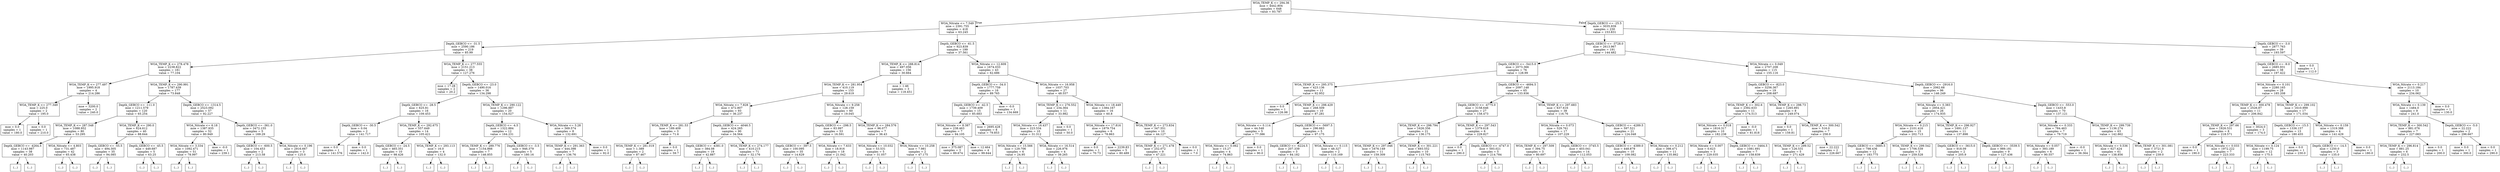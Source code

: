 digraph Tree {
node [shape=box] ;
0 [label="WOA_TEMP_K <= 294.36\nmse = 4442.804\nsamples = 648\nvalue = 93.787"] ;
1 [label="WOA_Nitrate <= 7.549\nmse = 2391.755\nsamples = 418\nvalue = 63.245"] ;
0 -> 1 [labeldistance=2.5, labelangle=45, headlabel="True"] ;
2 [label="Depth_GEBCO <= -31.5\nmse = 2590.186\nsamples = 219\nvalue = 85.99"] ;
1 -> 2 ;
3 [label="WOA_TEMP_K <= 278.478\nmse = 2238.822\nsamples = 181\nvalue = 77.104"] ;
2 -> 3 ;
4 [label="WOA_TEMP_K <= 277.497\nmse = 1995.918\nsamples = 4\nvalue = 214.286"] ;
3 -> 4 ;
5 [label="WOA_TEMP_K <= 277.349\nmse = 225.0\nsamples = 2\nvalue = 195.0"] ;
4 -> 5 ;
6 [label="mse = 0.0\nsamples = 1\nvalue = 180.0"] ;
5 -> 6 ;
7 [label="mse = 0.0\nsamples = 1\nvalue = 210.0"] ;
5 -> 7 ;
8 [label="mse = 3200.0\nsamples = 2\nvalue = 240.0"] ;
4 -> 8 ;
9 [label="WOA_TEMP_K <= 290.991\nmse = 1787.439\nsamples = 177\nvalue = 73.848"] ;
3 -> 9 ;
10 [label="Depth_GEBCO <= -111.0\nmse = 1211.579\nsamples = 120\nvalue = 65.254"] ;
9 -> 10 ;
11 [label="WOA_TEMP_K <= 287.548\nmse = 1088.952\nsamples = 80\nvalue = 53.295"] ;
10 -> 11 ;
12 [label="Depth_GEBCO <= -4264.5\nmse = 1143.987\nsamples = 38\nvalue = 40.203"] ;
11 -> 12 ;
13 [label="(...)"] ;
12 -> 13 ;
22 [label="(...)"] ;
12 -> 22 ;
63 [label="WOA_Nitrate <= 4.803\nmse = 731.487\nsamples = 42\nvalue = 65.438"] ;
11 -> 63 ;
64 [label="(...)"] ;
63 -> 64 ;
125 [label="(...)"] ;
63 -> 125 ;
128 [label="WOA_TEMP_K <= 290.0\nmse = 624.612\nsamples = 40\nvalue = 88.644"] ;
10 -> 128 ;
129 [label="Depth_GEBCO <= -55.5\nmse = 494.305\nsamples = 35\nvalue = 94.085"] ;
128 -> 129 ;
130 [label="(...)"] ;
129 -> 130 ;
149 [label="(...)"] ;
129 -> 149 ;
188 [label="Depth_GEBCO <= -45.5\nmse = 449.687\nsamples = 5\nvalue = 63.25"] ;
128 -> 188 ;
189 [label="(...)"] ;
188 -> 189 ;
192 [label="(...)"] ;
188 -> 192 ;
197 [label="Depth_GEBCO <= -1314.5\nmse = 2523.092\nsamples = 57\nvalue = 92.227"] ;
9 -> 197 ;
198 [label="WOA_Nitrate <= 6.18\nmse = 1387.935\nsamples = 52\nvalue = 80.949"] ;
197 -> 198 ;
199 [label="WOA_Nitrate <= 3.334\nmse = 1092.471\nsamples = 51\nvalue = 78.997"] ;
198 -> 199 ;
200 [label="(...)"] ;
199 -> 200 ;
277 [label="(...)"] ;
199 -> 277 ;
288 [label="mse = -0.0\nsamples = 1\nvalue = 239.1"] ;
198 -> 288 ;
289 [label="Depth_GEBCO <= -361.0\nmse = 3472.155\nsamples = 5\nvalue = 169.29"] ;
197 -> 289 ;
290 [label="Depth_GEBCO <= -600.5\nmse = 104.453\nsamples = 2\nvalue = 213.58"] ;
289 -> 290 ;
291 [label="(...)"] ;
290 -> 291 ;
292 [label="(...)"] ;
290 -> 292 ;
293 [label="WOA_Nitrate <= 0.196\nmse = 2916.667\nsamples = 3\nvalue = 125.0"] ;
289 -> 293 ;
294 [label="(...)"] ;
293 -> 294 ;
295 [label="(...)"] ;
293 -> 295 ;
298 [label="WOA_TEMP_K <= 277.555\nmse = 2151.213\nsamples = 38\nvalue = 127.276"] ;
2 -> 298 ;
299 [label="mse = 17.28\nsamples = 2\nvalue = 20.2"] ;
298 -> 299 ;
300 [label="Depth_GEBCO <= -23.0\nmse = 1490.016\nsamples = 36\nvalue = 134.298"] ;
298 -> 300 ;
301 [label="Depth_GEBCO <= -28.5\nmse = 625.81\nsamples = 16\nvalue = 109.453"] ;
300 -> 301 ;
302 [label="Depth_GEBCO <= -30.5\nmse = 0.04\nsamples = 2\nvalue = 141.717"] ;
301 -> 302 ;
303 [label="mse = 0.0\nsamples = 1\nvalue = 141.576"] ;
302 -> 303 ;
304 [label="mse = 0.0\nsamples = 1\nvalue = 142.0"] ;
302 -> 304 ;
305 [label="WOA_TEMP_K <= 292.675\nmse = 557.649\nsamples = 14\nvalue = 105.421"] ;
301 -> 305 ;
306 [label="Depth_GEBCO <= -24.5\nmse = 465.351\nsamples = 10\nvalue = 98.426"] ;
305 -> 306 ;
307 [label="(...)"] ;
306 -> 307 ;
320 [label="(...)"] ;
306 -> 320 ;
321 [label="WOA_TEMP_K <= 293.113\nmse = 16.0\nsamples = 4\nvalue = 132.0"] ;
305 -> 321 ;
322 [label="(...)"] ;
321 -> 322 ;
323 [label="(...)"] ;
321 -> 323 ;
324 [label="WOA_TEMP_K <= 290.122\nmse = 1296.887\nsamples = 20\nvalue = 154.027"] ;
300 -> 324 ;
325 [label="Depth_GEBCO <= -4.5\nmse = 1322.884\nsamples = 12\nvalue = 164.231"] ;
324 -> 325 ;
326 [label="WOA_TEMP_K <= 289.776\nmse = 1154.866\nsamples = 7\nvalue = 146.855"] ;
325 -> 326 ;
327 [label="(...)"] ;
326 -> 327 ;
336 [label="(...)"] ;
326 -> 336 ;
337 [label="Depth_GEBCO <= -3.5\nmse = 946.379\nsamples = 5\nvalue = 180.16"] ;
325 -> 337 ;
338 [label="(...)"] ;
337 -> 338 ;
341 [label="(...)"] ;
337 -> 341 ;
346 [label="WOA_Nitrate <= 3.28\nmse = 569.574\nsamples = 8\nvalue = 132.691"] ;
324 -> 346 ;
347 [label="WOA_TEMP_K <= 291.363\nmse = 444.398\nsamples = 7\nvalue = 136.76"] ;
346 -> 347 ;
348 [label="(...)"] ;
347 -> 348 ;
353 [label="(...)"] ;
347 -> 353 ;
360 [label="mse = 0.0\nsamples = 1\nvalue = 92.0"] ;
346 -> 360 ;
361 [label="Depth_GEBCO <= -61.5\nmse = 923.839\nsamples = 199\nvalue = 37.561"] ;
1 -> 361 ;
362 [label="WOA_TEMP_K <= 288.814\nmse = 497.056\nsamples = 156\nvalue = 30.664"] ;
361 -> 362 ;
363 [label="WOA_TEMP_K <= 281.954\nmse = 410.119\nsamples = 153\nvalue = 29.619"] ;
362 -> 363 ;
364 [label="WOA_Nitrate <= 7.828\nmse = 472.807\nsamples = 93\nvalue = 36.237"] ;
363 -> 364 ;
365 [label="WOA_TEMP_K <= 281.53\nmse = 189.409\nsamples = 3\nvalue = 71.6"] ;
364 -> 365 ;
366 [label="WOA_TEMP_K <= 281.019\nmse = 1.389\nsamples = 2\nvalue = 87.467"] ;
365 -> 366 ;
367 [label="(...)"] ;
366 -> 367 ;
368 [label="(...)"] ;
366 -> 368 ;
369 [label="mse = 0.0\nsamples = 1\nvalue = 59.7"] ;
365 -> 369 ;
370 [label="Depth_GEBCO <= -4046.5\nmse = 424.265\nsamples = 90\nvalue = 34.564"] ;
364 -> 370 ;
371 [label="Depth_GEBCO <= -4381.0\nmse = 384.08\nsamples = 19\nvalue = 42.887"] ;
370 -> 371 ;
372 [label="(...)"] ;
371 -> 372 ;
399 [label="(...)"] ;
371 -> 399 ;
408 [label="WOA_TEMP_K <= 274.177\nmse = 410.215\nsamples = 71\nvalue = 32.176"] ;
370 -> 408 ;
409 [label="(...)"] ;
408 -> 409 ;
476 [label="(...)"] ;
408 -> 476 ;
533 [label="WOA_Nitrate <= 9.258\nmse = 128.159\nsamples = 60\nvalue = 19.045"] ;
363 -> 533 ;
534 [label="Depth_GEBCO <= -298.5\nmse = 83.997\nsamples = 53\nvalue = 16.591"] ;
533 -> 534 ;
535 [label="Depth_GEBCO <= -397.5\nmse = 100.095\nsamples = 35\nvalue = 14.629"] ;
534 -> 535 ;
536 [label="(...)"] ;
535 -> 536 ;
559 [label="(...)"] ;
535 -> 559 ;
566 [label="WOA_Nitrate <= 7.633\nmse = 18.916\nsamples = 18\nvalue = 21.042"] ;
534 -> 566 ;
567 [label="(...)"] ;
566 -> 567 ;
568 [label="(...)"] ;
566 -> 568 ;
585 [label="WOA_TEMP_K <= 284.576\nmse = 96.077\nsamples = 7\nvalue = 36.43"] ;
533 -> 585 ;
586 [label="WOA_Nitrate <= 10.032\nmse = 53.531\nsamples = 5\nvalue = 31.057"] ;
585 -> 586 ;
587 [label="(...)"] ;
586 -> 587 ;
594 [label="(...)"] ;
586 -> 594 ;
595 [label="WOA_Nitrate <= 10.258\nmse = 7.981\nsamples = 2\nvalue = 47.175"] ;
585 -> 595 ;
596 [label="(...)"] ;
595 -> 596 ;
597 [label="(...)"] ;
595 -> 597 ;
598 [label="mse = 1.46\nsamples = 3\nvalue = 118.451"] ;
362 -> 598 ;
599 [label="WOA_Nitrate <= 12.609\nmse = 1674.033\nsamples = 43\nvalue = 62.686"] ;
361 -> 599 ;
600 [label="Depth_GEBCO <= -34.0\nmse = 1777.759\nsamples = 16\nvalue = 89.765"] ;
599 -> 600 ;
601 [label="Depth_GEBCO <= -42.5\nmse = 1739.409\nsamples = 15\nvalue = 85.683"] ;
600 -> 601 ;
602 [label="WOA_Nitrate <= 8.387\nmse = 238.463\nsamples = 7\nvalue = 94.105"] ;
601 -> 602 ;
603 [label="mse = 375.087\nsamples = 3\nvalue = 89.674"] ;
602 -> 603 ;
604 [label="mse = 12.464\nsamples = 4\nvalue = 99.644"] ;
602 -> 604 ;
605 [label="mse = 2695.428\nsamples = 8\nvalue = 79.853"] ;
601 -> 605 ;
606 [label="mse = -0.0\nsamples = 1\nvalue = 134.669"] ;
600 -> 606 ;
607 [label="WOA_Nitrate <= 16.958\nmse = 1037.703\nsamples = 27\nvalue = 48.557"] ;
599 -> 607 ;
608 [label="WOA_TEMP_K <= 276.552\nmse = 234.364\nsamples = 11\nvalue = 33.982"] ;
607 -> 608 ;
609 [label="WOA_Nitrate <= 16.437\nmse = 223.534\nsamples = 10\nvalue = 31.312"] ;
608 -> 609 ;
610 [label="WOA_Nitrate <= 15.566\nmse = 129.706\nsamples = 6\nvalue = 24.95"] ;
609 -> 610 ;
611 [label="(...)"] ;
610 -> 611 ;
612 [label="(...)"] ;
610 -> 612 ;
613 [label="WOA_Nitrate <= 16.514\nmse = 226.976\nsamples = 4\nvalue = 39.265"] ;
609 -> 613 ;
614 [label="(...)"] ;
613 -> 614 ;
615 [label="(...)"] ;
613 -> 615 ;
616 [label="mse = 0.0\nsamples = 1\nvalue = 50.0"] ;
608 -> 616 ;
617 [label="WOA_Nitrate <= 18.449\nmse = 1384.167\nsamples = 16\nvalue = 60.8"] ;
607 -> 617 ;
618 [label="WOA_Nitrate <= 17.816\nmse = 1879.754\nsamples = 6\nvalue = 78.863"] ;
617 -> 618 ;
619 [label="mse = 0.0\nsamples = 1\nvalue = 70.73"] ;
618 -> 619 ;
620 [label="mse = 2239.83\nsamples = 5\nvalue = 80.489"] ;
618 -> 620 ;
621 [label="WOA_TEMP_K <= 273.834\nmse = 347.551\nsamples = 10\nvalue = 44.127"] ;
617 -> 621 ;
622 [label="WOA_TEMP_K <= 271.478\nmse = 252.072\nsamples = 9\nvalue = 47.221"] ;
621 -> 622 ;
623 [label="(...)"] ;
622 -> 623 ;
624 [label="(...)"] ;
622 -> 624 ;
631 [label="mse = 0.0\nsamples = 1\nvalue = 7.0"] ;
621 -> 631 ;
632 [label="Depth_GEBCO <= -25.5\nmse = 3035.939\nsamples = 230\nvalue = 153.831"] ;
0 -> 632 [labeldistance=2.5, labelangle=-45, headlabel="False"] ;
633 [label="Depth_GEBCO <= -3728.0\nmse = 2613.967\nsamples = 191\nvalue = 144.482"] ;
632 -> 633 ;
634 [label="Depth_GEBCO <= -5415.0\nmse = 2073.366\nsamples = 76\nvalue = 128.99"] ;
633 -> 634 ;
635 [label="WOA_TEMP_K <= 295.375\nmse = 423.136\nsamples = 11\nvalue = 92.952"] ;
634 -> 635 ;
636 [label="mse = 0.0\nsamples = 1\nvalue = 126.98"] ;
635 -> 636 ;
637 [label="WOA_TEMP_K <= 298.429\nmse = 268.509\nsamples = 10\nvalue = 87.281"] ;
635 -> 637 ;
638 [label="WOA_Nitrate <= 0.114\nmse = 44.548\nsamples = 5\nvalue = 77.386"] ;
637 -> 638 ;
639 [label="WOA_Nitrate <= 0.062\nmse = 15.27\nsamples = 4\nvalue = 74.863"] ;
638 -> 639 ;
640 [label="(...)"] ;
639 -> 640 ;
643 [label="(...)"] ;
639 -> 643 ;
644 [label="mse = 0.0\nsamples = 1\nvalue = 90.0"] ;
638 -> 644 ;
645 [label="Depth_GEBCO <= -5697.5\nmse = 296.663\nsamples = 5\nvalue = 97.175"] ;
637 -> 645 ;
646 [label="Depth_GEBCO <= -6224.5\nmse = 207.339\nsamples = 3\nvalue = 84.182"] ;
645 -> 646 ;
647 [label="(...)"] ;
646 -> 647 ;
648 [label="(...)"] ;
646 -> 648 ;
649 [label="WOA_Nitrate <= 0.115\nmse = 48.327\nsamples = 2\nvalue = 110.169"] ;
645 -> 649 ;
650 [label="(...)"] ;
649 -> 650 ;
651 [label="(...)"] ;
649 -> 651 ;
652 [label="Depth_GEBCO <= -4694.5\nmse = 2097.148\nsamples = 65\nvalue = 133.936"] ;
634 -> 652 ;
653 [label="Depth_GEBCO <= -4775.0\nmse = 3158.646\nsamples = 27\nvalue = 158.473"] ;
652 -> 653 ;
654 [label="WOA_TEMP_K <= 298.794\nmse = 1626.356\nsamples = 21\nvalue = 136.175"] ;
653 -> 654 ;
655 [label="WOA_TEMP_K <= 297.046\nmse = 1676.149\nsamples = 11\nvalue = 159.309"] ;
654 -> 655 ;
656 [label="(...)"] ;
655 -> 656 ;
667 [label="(...)"] ;
655 -> 667 ;
676 [label="WOA_TEMP_K <= 301.221\nmse = 693.552\nsamples = 10\nvalue = 115.763"] ;
654 -> 676 ;
677 [label="(...)"] ;
676 -> 677 ;
692 [label="(...)"] ;
676 -> 692 ;
695 [label="WOA_TEMP_K <= 297.543\nmse = 1379.618\nsamples = 6\nvalue = 229.827"] ;
653 -> 695 ;
696 [label="mse = 0.0\nsamples = 1\nvalue = 290.0"] ;
695 -> 696 ;
697 [label="Depth_GEBCO <= -4747.0\nmse = 593.021\nsamples = 5\nvalue = 214.784"] ;
695 -> 697 ;
698 [label="(...)"] ;
697 -> 698 ;
699 [label="(...)"] ;
697 -> 699 ;
704 [label="WOA_TEMP_K <= 297.683\nmse = 637.616\nsamples = 38\nvalue = 116.76"] ;
652 -> 704 ;
705 [label="WOA_Nitrate <= 0.073\nmse = 529.761\nsamples = 17\nvalue = 107.229"] ;
704 -> 705 ;
706 [label="WOA_TEMP_K <= 297.509\nmse = 394.75\nsamples = 3\nvalue = 80.697"] ;
705 -> 706 ;
707 [label="(...)"] ;
706 -> 707 ;
708 [label="(...)"] ;
706 -> 708 ;
711 [label="Depth_GEBCO <= -3745.5\nmse = 403.041\nsamples = 14\nvalue = 112.053"] ;
705 -> 711 ;
712 [label="(...)"] ;
711 -> 712 ;
735 [label="(...)"] ;
711 -> 735 ;
736 [label="Depth_GEBCO <= -4289.5\nmse = 597.521\nsamples = 21\nvalue = 124.048"] ;
704 -> 736 ;
737 [label="Depth_GEBCO <= -4389.0\nmse = 448.879\nsamples = 10\nvalue = 109.082"] ;
736 -> 737 ;
738 [label="(...)"] ;
737 -> 738 ;
755 [label="(...)"] ;
737 -> 755 ;
756 [label="WOA_Nitrate <= 0.212\nmse = 398.471\nsamples = 11\nvalue = 135.862"] ;
736 -> 756 ;
757 [label="(...)"] ;
756 -> 757 ;
770 [label="(...)"] ;
756 -> 770 ;
777 [label="WOA_Nitrate <= 0.049\nmse = 2707.208\nsamples = 115\nvalue = 155.116"] ;
633 -> 777 ;
778 [label="Depth_GEBCO <= -823.0\nmse = 3256.367\nsamples = 19\nvalue = 208.687"] ;
777 -> 778 ;
779 [label="WOA_TEMP_K <= 302.6\nmse = 2392.633\nsamples = 11\nvalue = 174.513"] ;
778 -> 779 ;
780 [label="WOA_Nitrate <= 0.018\nmse = 1816.317\nsamples = 10\nvalue = 182.238"] ;
779 -> 780 ;
781 [label="WOA_Nitrate <= 0.007\nmse = 0.623\nsamples = 3\nvalue = 229.035"] ;
780 -> 781 ;
782 [label="(...)"] ;
781 -> 782 ;
783 [label="(...)"] ;
781 -> 783 ;
784 [label="Depth_GEBCO <= -3464.5\nmse = 1081.691\nsamples = 7\nvalue = 158.839"] ;
780 -> 784 ;
785 [label="(...)"] ;
784 -> 785 ;
786 [label="(...)"] ;
784 -> 786 ;
793 [label="mse = -0.0\nsamples = 1\nvalue = 81.818"] ;
779 -> 793 ;
794 [label="WOA_TEMP_K <= 298.73\nmse = 1265.891\nsamples = 8\nvalue = 249.074"] ;
778 -> 794 ;
795 [label="mse = 0.0\nsamples = 1\nvalue = 159.81"] ;
794 -> 795 ;
796 [label="WOA_TEMP_K <= 300.542\nmse = 516.0\nsamples = 7\nvalue = 258.0"] ;
794 -> 796 ;
797 [label="WOA_TEMP_K <= 299.52\nmse = 126.531\nsamples = 5\nvalue = 271.429"] ;
796 -> 797 ;
798 [label="(...)"] ;
797 -> 798 ;
799 [label="(...)"] ;
797 -> 799 ;
800 [label="mse = 22.222\nsamples = 2\nvalue = 226.667"] ;
796 -> 800 ;
801 [label="Depth_GEBCO <= -2916.0\nmse = 2062.68\nsamples = 96\nvalue = 146.249"] ;
777 -> 801 ;
802 [label="WOA_Nitrate <= 0.383\nmse = 2954.421\nsamples = 26\nvalue = 174.935"] ;
801 -> 802 ;
803 [label="WOA_Nitrate <= 0.215\nmse = 2101.416\nsamples = 15\nvalue = 202.713"] ;
802 -> 803 ;
804 [label="Depth_GEBCO <= -3685.5\nmse = 798.436\nsamples = 12\nvalue = 183.775"] ;
803 -> 804 ;
805 [label="(...)"] ;
804 -> 805 ;
806 [label="(...)"] ;
804 -> 806 ;
819 [label="WOA_TEMP_K <= 299.542\nmse = 1706.539\nsamples = 3\nvalue = 259.528"] ;
803 -> 819 ;
820 [label="(...)"] ;
819 -> 820 ;
823 [label="(...)"] ;
819 -> 823 ;
824 [label="WOA_TEMP_K <= 296.927\nmse = 1691.137\nsamples = 11\nvalue = 137.898"] ;
802 -> 824 ;
825 [label="Depth_GEBCO <= -3615.0\nmse = 918.09\nsamples = 2\nvalue = 205.9"] ;
824 -> 825 ;
826 [label="(...)"] ;
825 -> 826 ;
827 [label="(...)"] ;
825 -> 827 ;
828 [label="Depth_GEBCO <= -3539.5\nmse = 989.181\nsamples = 9\nvalue = 127.436"] ;
824 -> 828 ;
829 [label="(...)"] ;
828 -> 829 ;
836 [label="(...)"] ;
828 -> 836 ;
843 [label="Depth_GEBCO <= -553.0\nmse = 1433.8\nsamples = 70\nvalue = 137.121"] ;
801 -> 843 ;
844 [label="WOA_Nitrate <= 0.333\nmse = 784.463\nsamples = 7\nvalue = 79.719"] ;
843 -> 844 ;
845 [label="WOA_Nitrate <= 0.057\nmse = 393.189\nsamples = 6\nvalue = 90.557"] ;
844 -> 845 ;
846 [label="(...)"] ;
845 -> 846 ;
847 [label="(...)"] ;
845 -> 847 ;
856 [label="mse = -0.0\nsamples = 1\nvalue = 36.364"] ;
844 -> 856 ;
857 [label="WOA_TEMP_K <= 299.739\nmse = 1136.274\nsamples = 63\nvalue = 142.862"] ;
843 -> 857 ;
858 [label="WOA_Nitrate <= 0.536\nmse = 627.424\nsamples = 61\nvalue = 138.856"] ;
857 -> 858 ;
859 [label="(...)"] ;
858 -> 859 ;
936 [label="(...)"] ;
858 -> 936 ;
955 [label="WOA_TEMP_K <= 301.081\nmse = 3721.0\nsamples = 2\nvalue = 239.0"] ;
857 -> 955 ;
956 [label="(...)"] ;
955 -> 956 ;
957 [label="(...)"] ;
955 -> 957 ;
958 [label="Depth_GEBCO <= -3.0\nmse = 2877.763\nsamples = 39\nvalue = 193.597"] ;
632 -> 958 ;
959 [label="Depth_GEBCO <= -9.0\nmse = 2685.931\nsamples = 38\nvalue = 197.422"] ;
958 -> 959 ;
960 [label="WOA_Nitrate <= 0.101\nmse = 2280.165\nsamples = 28\nvalue = 185.208"] ;
959 -> 960 ;
961 [label="WOA_TEMP_K <= 300.478\nmse = 2526.87\nsamples = 11\nvalue = 206.842"] ;
960 -> 961 ;
962 [label="WOA_TEMP_K <= 297.66\nmse = 1826.531\nsamples = 8\nvalue = 218.571"] ;
961 -> 962 ;
963 [label="mse = 0.0\nsamples = 1\nvalue = 190.0"] ;
962 -> 963 ;
964 [label="WOA_Nitrate <= 0.033\nmse = 1972.222\nsamples = 7\nvalue = 223.333"] ;
962 -> 964 ;
965 [label="(...)"] ;
964 -> 965 ;
966 [label="(...)"] ;
964 -> 966 ;
967 [label="mse = 3024.0\nsamples = 3\nvalue = 174.0"] ;
961 -> 967 ;
968 [label="WOA_TEMP_K <= 299.102\nmse = 1610.999\nsamples = 17\nvalue = 171.034"] ;
960 -> 968 ;
969 [label="Depth_GEBCO <= -15.5\nmse = 1336.157\nsamples = 13\nvalue = 180.455"] ;
968 -> 969 ;
970 [label="WOA_Nitrate <= 0.124\nmse = 1199.75\nsamples = 12\nvalue = 175.5"] ;
969 -> 970 ;
971 [label="(...)"] ;
970 -> 971 ;
974 [label="(...)"] ;
970 -> 974 ;
983 [label="mse = 0.0\nsamples = 1\nvalue = 230.0"] ;
969 -> 983 ;
984 [label="WOA_Nitrate <= 0.159\nmse = 1319.388\nsamples = 4\nvalue = 141.429"] ;
968 -> 984 ;
985 [label="Depth_GEBCO <= -14.5\nmse = 1250.0\nsamples = 3\nvalue = 135.0"] ;
984 -> 985 ;
986 [label="(...)"] ;
985 -> 986 ;
987 [label="(...)"] ;
985 -> 987 ;
988 [label="mse = 0.0\nsamples = 1\nvalue = 180.0"] ;
984 -> 988 ;
989 [label="WOA_Nitrate <= 0.217\nmse = 2113.184\nsamples = 10\nvalue = 234.062"] ;
959 -> 989 ;
990 [label="WOA_Nitrate <= 0.139\nmse = 1484.0\nsamples = 9\nvalue = 241.0"] ;
989 -> 990 ;
991 [label="WOA_TEMP_K <= 300.542\nmse = 881.076\nsamples = 7\nvalue = 227.083"] ;
990 -> 991 ;
992 [label="WOA_TEMP_K <= 296.814\nmse = 881.25\nsamples = 6\nvalue = 232.5"] ;
991 -> 992 ;
993 [label="(...)"] ;
992 -> 993 ;
996 [label="(...)"] ;
992 -> 996 ;
1001 [label="mse = 0.0\nsamples = 1\nvalue = 200.0"] ;
991 -> 1001 ;
1002 [label="Depth_GEBCO <= -5.0\nmse = 22.222\nsamples = 2\nvalue = 296.667"] ;
990 -> 1002 ;
1003 [label="mse = 0.0\nsamples = 1\nvalue = 300.0"] ;
1002 -> 1003 ;
1004 [label="mse = 0.0\nsamples = 1\nvalue = 290.0"] ;
1002 -> 1004 ;
1005 [label="mse = 0.0\nsamples = 1\nvalue = 130.0"] ;
989 -> 1005 ;
1006 [label="mse = 0.0\nsamples = 1\nvalue = 112.0"] ;
958 -> 1006 ;
}